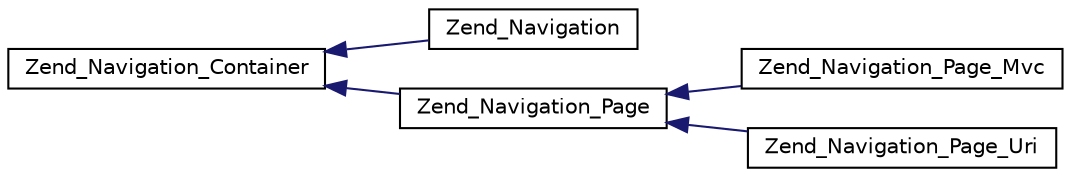 digraph G
{
  edge [fontname="Helvetica",fontsize="10",labelfontname="Helvetica",labelfontsize="10"];
  node [fontname="Helvetica",fontsize="10",shape=record];
  rankdir="LR";
  Node1 [label="Zend_Navigation_Container",height=0.2,width=0.4,color="black", fillcolor="white", style="filled",URL="$class_zend___navigation___container.html"];
  Node1 -> Node2 [dir="back",color="midnightblue",fontsize="10",style="solid",fontname="Helvetica"];
  Node2 [label="Zend_Navigation",height=0.2,width=0.4,color="black", fillcolor="white", style="filled",URL="$class_zend___navigation.html"];
  Node1 -> Node3 [dir="back",color="midnightblue",fontsize="10",style="solid",fontname="Helvetica"];
  Node3 [label="Zend_Navigation_Page",height=0.2,width=0.4,color="black", fillcolor="white", style="filled",URL="$class_zend___navigation___page.html"];
  Node3 -> Node4 [dir="back",color="midnightblue",fontsize="10",style="solid",fontname="Helvetica"];
  Node4 [label="Zend_Navigation_Page_Mvc",height=0.2,width=0.4,color="black", fillcolor="white", style="filled",URL="$class_zend___navigation___page___mvc.html"];
  Node3 -> Node5 [dir="back",color="midnightblue",fontsize="10",style="solid",fontname="Helvetica"];
  Node5 [label="Zend_Navigation_Page_Uri",height=0.2,width=0.4,color="black", fillcolor="white", style="filled",URL="$class_zend___navigation___page___uri.html"];
}
